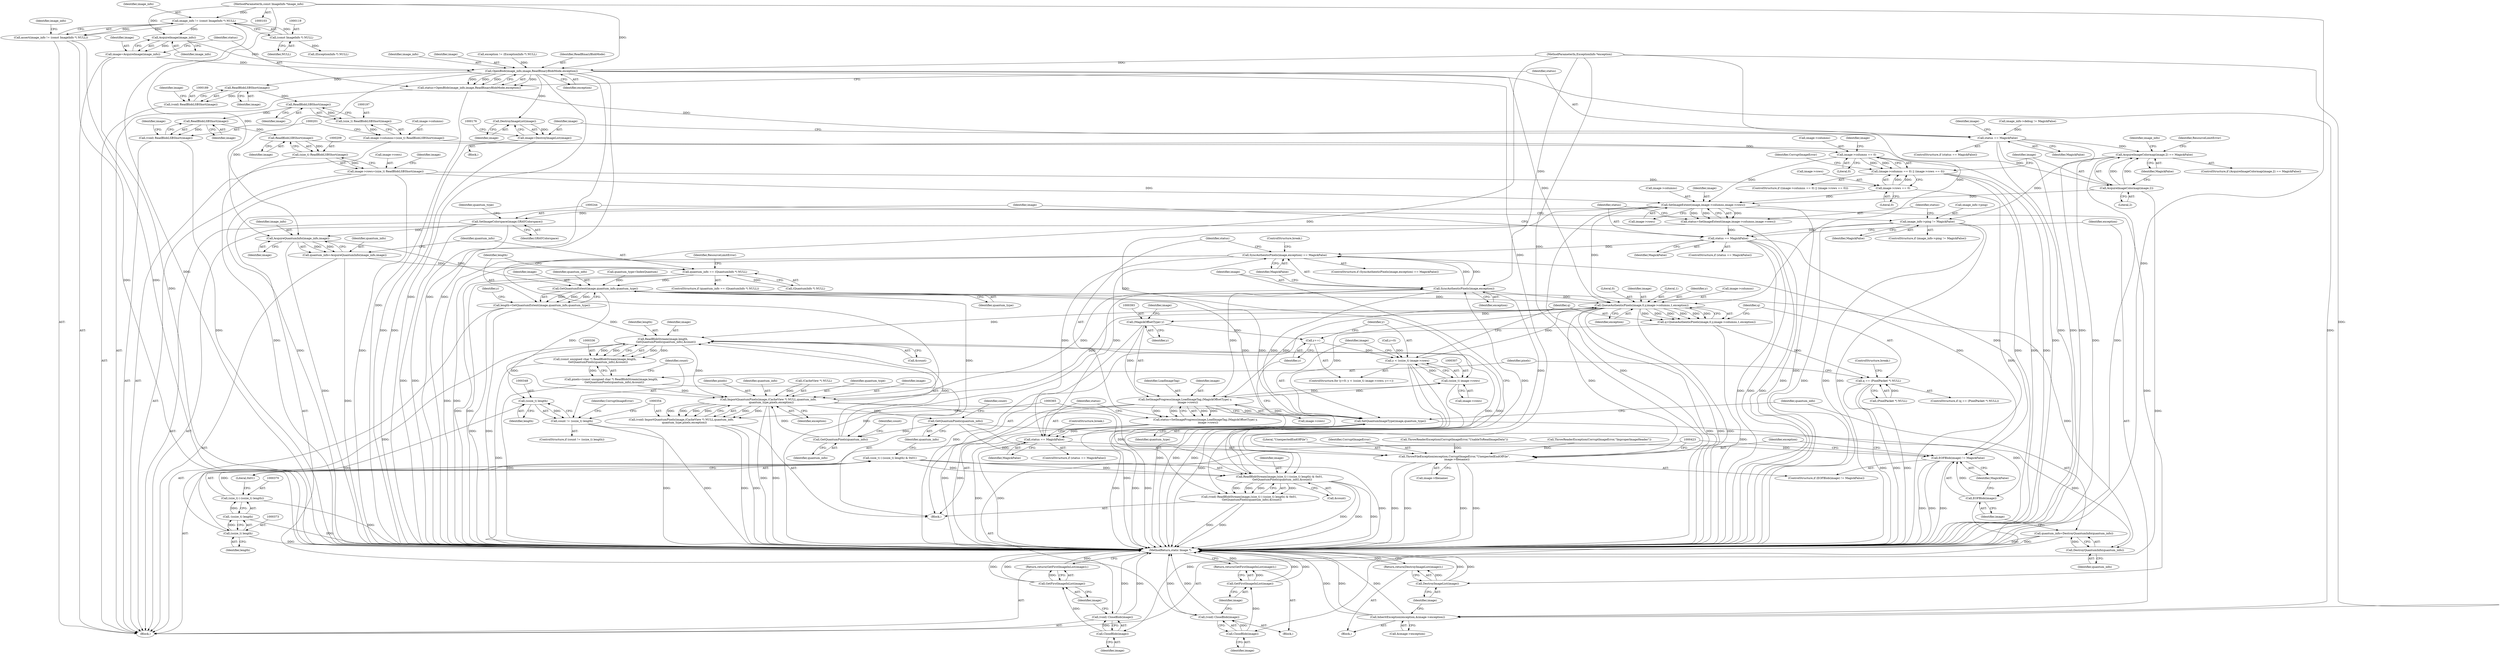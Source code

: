 digraph "0_ImageMagick_7b8c1df65b25d6671f113e2306982eded44ce3b4@pointer" {
"1000116" [label="(Call,image_info != (const ImageInfo *) NULL)"];
"1000104" [label="(MethodParameterIn,const ImageInfo *image_info)"];
"1000118" [label="(Call,(const ImageInfo *) NULL)"];
"1000115" [label="(Call,assert(image_info != (const ImageInfo *) NULL))"];
"1000156" [label="(Call,AcquireImage(image_info))"];
"1000154" [label="(Call,image=AcquireImage(image_info))"];
"1000160" [label="(Call,OpenBlob(image_info,image,ReadBinaryBlobMode,exception))"];
"1000158" [label="(Call,status=OpenBlob(image_info,image,ReadBinaryBlobMode,exception))"];
"1000166" [label="(Call,status == MagickFalse)"];
"1000228" [label="(Call,AcquireImageColormap(image,2) == MagickFalse)"];
"1000237" [label="(Call,image_info->ping != MagickFalse)"];
"1000261" [label="(Call,status == MagickFalse)"];
"1000381" [label="(Call,SyncAuthenticPixels(image,exception) == MagickFalse)"];
"1000399" [label="(Call,status == MagickFalse)"];
"1000411" [label="(Call,EOFBlob(image) != MagickFalse)"];
"1000172" [label="(Call,DestroyImageList(image))"];
"1000170" [label="(Call,image=DestroyImageList(image))"];
"1000190" [label="(Call,ReadBlobLSBShort(image))"];
"1000188" [label="(Call,(void) ReadBlobLSBShort(image))"];
"1000198" [label="(Call,ReadBlobLSBShort(image))"];
"1000196" [label="(Call,(size_t) ReadBlobLSBShort(image))"];
"1000192" [label="(Call,image->columns=(size_t) ReadBlobLSBShort(image))"];
"1000214" [label="(Call,image->columns == 0)"];
"1000213" [label="(Call,(image->columns == 0) || (image->rows == 0))"];
"1000252" [label="(Call,SetImageExtent(image,image->columns,image->rows))"];
"1000250" [label="(Call,status=SetImageExtent(image,image->columns,image->rows))"];
"1000272" [label="(Call,DestroyImageList(image))"];
"1000271" [label="(Return,return(DestroyImageList(image));)"];
"1000274" [label="(Call,SetImageColorspace(image,GRAYColorspace))"];
"1000282" [label="(Call,AcquireQuantumInfo(image_info,image))"];
"1000280" [label="(Call,quantum_info=AcquireQuantumInfo(image_info,image))"];
"1000286" [label="(Call,quantum_info == (QuantumInfo *) NULL)"];
"1000296" [label="(Call,GetQuantumExtent(image,quantum_info,quantum_type))"];
"1000294" [label="(Call,length=GetQuantumExtent(image,quantum_info,quantum_type))"];
"1000337" [label="(Call,ReadBlobStream(image,length,\n       GetQuantumPixels(quantum_info),&count))"];
"1000335" [label="(Call,(const unsigned char *) ReadBlobStream(image,length,\n       GetQuantumPixels(quantum_info),&count))"];
"1000333" [label="(Call,pixels=(const unsigned char *) ReadBlobStream(image,length,\n       GetQuantumPixels(quantum_info),&count))"];
"1000355" [label="(Call,ImportQuantumPixels(image,(CacheView *) NULL,quantum_info,\n       quantum_type,pixels,exception))"];
"1000353" [label="(Call,(void) ImportQuantumPixels(image,(CacheView *) NULL,quantum_info,\n       quantum_type,pixels,exception))"];
"1000366" [label="(Call,ReadBlobStream(image,(size_t) (-(ssize_t) length) & 0x01,\n      GetQuantumPixels(quantum_info),&count))"];
"1000364" [label="(Call,(void) ReadBlobStream(image,(size_t) (-(ssize_t) length) & 0x01,\n      GetQuantumPixels(quantum_info),&count))"];
"1000382" [label="(Call,SyncAuthenticPixels(image,exception))"];
"1000317" [label="(Call,QueueAuthenticPixels(image,0,y,image->columns,1,exception))"];
"1000315" [label="(Call,q=QueueAuthenticPixels(image,0,y,image->columns,1,exception))"];
"1000327" [label="(Call,q == (PixelPacket *) NULL)"];
"1000392" [label="(Call,(MagickOffsetType) y)"];
"1000311" [label="(Call,y++)"];
"1000304" [label="(Call,y < (ssize_t) image->rows)"];
"1000389" [label="(Call,SetImageProgress(image,LoadImageTag,(MagickOffsetType) y,\n      image->rows))"];
"1000306" [label="(Call,(ssize_t) image->rows)"];
"1000387" [label="(Call,status=SetImageProgress(image,LoadImageTag,(MagickOffsetType) y,\n      image->rows))"];
"1000403" [label="(Call,SetQuantumImageType(image,quantum_type))"];
"1000412" [label="(Call,EOFBlob(image))"];
"1000424" [label="(Call,CloseBlob(image))"];
"1000422" [label="(Call,(void) CloseBlob(image))"];
"1000427" [label="(Call,GetFirstImageInList(image))"];
"1000426" [label="(Return,return(GetFirstImageInList(image));)"];
"1000415" [label="(Call,ThrowFileException(exception,CorruptImageError,\"UnexpectedEndOfFile\",\n      image->filename))"];
"1000376" [label="(Call,GetQuantumPixels(quantum_info))"];
"1000340" [label="(Call,GetQuantumPixels(quantum_info))"];
"1000408" [label="(Call,DestroyQuantumInfo(quantum_info))"];
"1000406" [label="(Call,quantum_info=DestroyQuantumInfo(quantum_info))"];
"1000347" [label="(Call,(ssize_t) length)"];
"1000345" [label="(Call,count != (ssize_t) length)"];
"1000372" [label="(Call,(ssize_t) length)"];
"1000371" [label="(Call,-(ssize_t) length)"];
"1000369" [label="(Call,(size_t) (-(ssize_t) length))"];
"1000368" [label="(Call,(size_t) (-(ssize_t) length) & 0x01)"];
"1000202" [label="(Call,ReadBlobLSBShort(image))"];
"1000200" [label="(Call,(void) ReadBlobLSBShort(image))"];
"1000210" [label="(Call,ReadBlobLSBShort(image))"];
"1000208" [label="(Call,(size_t) ReadBlobLSBShort(image))"];
"1000204" [label="(Call,image->rows=(size_t) ReadBlobLSBShort(image))"];
"1000219" [label="(Call,image->rows == 0)"];
"1000229" [label="(Call,AcquireImageColormap(image,2))"];
"1000245" [label="(Call,CloseBlob(image))"];
"1000243" [label="(Call,(void) CloseBlob(image))"];
"1000248" [label="(Call,GetFirstImageInList(image))"];
"1000247" [label="(Return,return(GetFirstImageInList(image));)"];
"1000265" [label="(Call,InheritException(exception,&image->exception))"];
"1000241" [label="(Identifier,MagickFalse)"];
"1000243" [label="(Call,(void) CloseBlob(image))"];
"1000254" [label="(Call,image->columns)"];
"1000231" [label="(Literal,2)"];
"1000229" [label="(Call,AcquireImageColormap(image,2))"];
"1000355" [label="(Call,ImportQuantumPixels(image,(CacheView *) NULL,quantum_info,\n       quantum_type,pixels,exception))"];
"1000383" [label="(Identifier,image)"];
"1000321" [label="(Call,image->columns)"];
"1000170" [label="(Call,image=DestroyImageList(image))"];
"1000200" [label="(Call,(void) ReadBlobLSBShort(image))"];
"1000332" [label="(ControlStructure,break;)"];
"1000284" [label="(Identifier,image)"];
"1000347" [label="(Call,(ssize_t) length)"];
"1000118" [label="(Call,(const ImageInfo *) NULL)"];
"1000266" [label="(Identifier,exception)"];
"1000249" [label="(Identifier,image)"];
"1000262" [label="(Identifier,status)"];
"1000225" [label="(Identifier,CorruptImageError)"];
"1000404" [label="(Identifier,image)"];
"1000344" [label="(ControlStructure,if (count != (ssize_t) length))"];
"1000283" [label="(Identifier,image_info)"];
"1000210" [label="(Call,ReadBlobLSBShort(image))"];
"1000171" [label="(Identifier,image)"];
"1000278" [label="(Identifier,quantum_type)"];
"1000413" [label="(Identifier,image)"];
"1000199" [label="(Identifier,image)"];
"1000246" [label="(Identifier,image)"];
"1000212" [label="(ControlStructure,if ((image->columns == 0) || (image->rows == 0)))"];
"1000188" [label="(Call,(void) ReadBlobLSBShort(image))"];
"1000410" [label="(ControlStructure,if (EOFBlob(image) != MagickFalse))"];
"1000305" [label="(Identifier,y)"];
"1000157" [label="(Identifier,image_info)"];
"1000161" [label="(Identifier,image_info)"];
"1000228" [label="(Call,AcquireImageColormap(image,2) == MagickFalse)"];
"1000337" [label="(Call,ReadBlobStream(image,length,\n       GetQuantumPixels(quantum_info),&count))"];
"1000234" [label="(Identifier,ResourceLimitError)"];
"1000422" [label="(Call,(void) CloseBlob(image))"];
"1000317" [label="(Call,QueueAuthenticPixels(image,0,y,image->columns,1,exception))"];
"1000356" [label="(Identifier,image)"];
"1000333" [label="(Call,pixels=(const unsigned char *) ReadBlobStream(image,length,\n       GetQuantumPixels(quantum_info),&count))"];
"1000120" [label="(Identifier,NULL)"];
"1000124" [label="(Identifier,image_info)"];
"1000319" [label="(Literal,0)"];
"1000257" [label="(Call,image->rows)"];
"1000424" [label="(Call,CloseBlob(image))"];
"1000371" [label="(Call,-(ssize_t) length)"];
"1000271" [label="(Return,return(DestroyImageList(image));)"];
"1000316" [label="(Identifier,q)"];
"1000311" [label="(Call,y++)"];
"1000381" [label="(Call,SyncAuthenticPixels(image,exception) == MagickFalse)"];
"1000343" [label="(Identifier,count)"];
"1000292" [label="(Identifier,ResourceLimitError)"];
"1000219" [label="(Call,image->rows == 0)"];
"1000275" [label="(Identifier,image)"];
"1000328" [label="(Identifier,q)"];
"1000394" [label="(Identifier,y)"];
"1000377" [label="(Identifier,quantum_info)"];
"1000242" [label="(Block,)"];
"1000230" [label="(Identifier,image)"];
"1000280" [label="(Call,quantum_info=AcquireQuantumInfo(image_info,image))"];
"1000116" [label="(Call,image_info != (const ImageInfo *) NULL)"];
"1000403" [label="(Call,SetQuantumImageType(image,quantum_type))"];
"1000245" [label="(Call,CloseBlob(image))"];
"1000227" [label="(ControlStructure,if (AcquireImageColormap(image,2) == MagickFalse))"];
"1000329" [label="(Call,(PixelPacket *) NULL)"];
"1000180" [label="(Identifier,image)"];
"1000173" [label="(Identifier,image)"];
"1000325" [label="(Identifier,exception)"];
"1000128" [label="(Call,image_info->debug != MagickFalse)"];
"1000398" [label="(ControlStructure,if (status == MagickFalse))"];
"1000205" [label="(Call,image->rows)"];
"1000407" [label="(Identifier,quantum_info)"];
"1000419" [label="(Call,image->filename)"];
"1000313" [label="(Block,)"];
"1000203" [label="(Identifier,image)"];
"1000335" [label="(Call,(const unsigned char *) ReadBlobStream(image,length,\n       GetQuantumPixels(quantum_info),&count))"];
"1000287" [label="(Identifier,quantum_info)"];
"1000429" [label="(MethodReturn,static Image *)"];
"1000264" [label="(Block,)"];
"1000190" [label="(Call,ReadBlobLSBShort(image))"];
"1000334" [label="(Identifier,pixels)"];
"1000261" [label="(Call,status == MagickFalse)"];
"1000406" [label="(Call,quantum_info=DestroyQuantumInfo(quantum_info))"];
"1000162" [label="(Identifier,image)"];
"1000202" [label="(Call,ReadBlobLSBShort(image))"];
"1000304" [label="(Call,y < (ssize_t) image->rows)"];
"1000143" [label="(Call,exception != (ExceptionInfo *) NULL)"];
"1000302" [label="(Identifier,y)"];
"1000308" [label="(Call,image->rows)"];
"1000216" [label="(Identifier,image)"];
"1000285" [label="(ControlStructure,if (quantum_info == (QuantumInfo *) NULL))"];
"1000247" [label="(Return,return(GetFirstImageInList(image));)"];
"1000238" [label="(Call,image_info->ping)"];
"1000367" [label="(Identifier,image)"];
"1000277" [label="(Call,quantum_type=IndexQuantum)"];
"1000117" [label="(Identifier,image_info)"];
"1000250" [label="(Call,status=SetImageExtent(image,image->columns,image->rows))"];
"1000376" [label="(Call,GetQuantumPixels(quantum_info))"];
"1000172" [label="(Call,DestroyImageList(image))"];
"1000191" [label="(Identifier,image)"];
"1000106" [label="(Block,)"];
"1000389" [label="(Call,SetImageProgress(image,LoadImageTag,(MagickOffsetType) y,\n      image->rows))"];
"1000392" [label="(Call,(MagickOffsetType) y)"];
"1000260" [label="(ControlStructure,if (status == MagickFalse))"];
"1000273" [label="(Identifier,image)"];
"1000301" [label="(Call,y=0)"];
"1000345" [label="(Call,count != (ssize_t) length)"];
"1000288" [label="(Call,(QuantumInfo *) NULL)"];
"1000232" [label="(Identifier,MagickFalse)"];
"1000380" [label="(ControlStructure,if (SyncAuthenticPixels(image,exception) == MagickFalse))"];
"1000395" [label="(Call,image->rows)"];
"1000251" [label="(Identifier,status)"];
"1000414" [label="(Identifier,MagickFalse)"];
"1000318" [label="(Identifier,image)"];
"1000324" [label="(Literal,1)"];
"1000375" [label="(Literal,0x01)"];
"1000192" [label="(Call,image->columns=(size_t) ReadBlobLSBShort(image))"];
"1000363" [label="(Identifier,exception)"];
"1000385" [label="(Identifier,MagickFalse)"];
"1000213" [label="(Call,(image->columns == 0) || (image->rows == 0))"];
"1000158" [label="(Call,status=OpenBlob(image_info,image,ReadBinaryBlobMode,exception))"];
"1000198" [label="(Call,ReadBlobLSBShort(image))"];
"1000426" [label="(Return,return(GetFirstImageInList(image));)"];
"1000364" [label="(Call,(void) ReadBlobStream(image,(size_t) (-(ssize_t) length) & 0x01,\n      GetQuantumPixels(quantum_info),&count))"];
"1000154" [label="(Call,image=AcquireImage(image_info))"];
"1000418" [label="(Literal,\"UnexpectedEndOfFile\")"];
"1000208" [label="(Call,(size_t) ReadBlobLSBShort(image))"];
"1000315" [label="(Call,q=QueueAuthenticPixels(image,0,y,image->columns,1,exception))"];
"1000193" [label="(Call,image->columns)"];
"1000400" [label="(Identifier,status)"];
"1000306" [label="(Call,(ssize_t) image->rows)"];
"1000362" [label="(Identifier,pixels)"];
"1000366" [label="(Call,ReadBlobStream(image,(size_t) (-(ssize_t) length) & 0x01,\n      GetQuantumPixels(quantum_info),&count))"];
"1000379" [label="(Identifier,count)"];
"1000215" [label="(Call,image->columns)"];
"1000411" [label="(Call,EOFBlob(image) != MagickFalse)"];
"1000326" [label="(ControlStructure,if (q == (PixelPacket *) NULL))"];
"1000267" [label="(Call,&image->exception)"];
"1000339" [label="(Identifier,length)"];
"1000368" [label="(Call,(size_t) (-(ssize_t) length) & 0x01)"];
"1000391" [label="(Identifier,LoadImageTag)"];
"1000167" [label="(Identifier,status)"];
"1000295" [label="(Identifier,length)"];
"1000351" [label="(Identifier,CorruptImageError)"];
"1000412" [label="(Call,EOFBlob(image))"];
"1000265" [label="(Call,InheritException(exception,&image->exception))"];
"1000360" [label="(Identifier,quantum_info)"];
"1000155" [label="(Identifier,image)"];
"1000417" [label="(Identifier,CorruptImageError)"];
"1000341" [label="(Identifier,quantum_info)"];
"1000204" [label="(Call,image->rows=(size_t) ReadBlobLSBShort(image))"];
"1000384" [label="(Identifier,exception)"];
"1000350" [label="(Call,ThrowReaderException(CorruptImageError,\"UnableToReadImageData\"))"];
"1000220" [label="(Call,image->rows)"];
"1000239" [label="(Identifier,image_info)"];
"1000382" [label="(Call,SyncAuthenticPixels(image,exception))"];
"1000399" [label="(Call,status == MagickFalse)"];
"1000168" [label="(Identifier,MagickFalse)"];
"1000297" [label="(Identifier,image)"];
"1000390" [label="(Identifier,image)"];
"1000272" [label="(Call,DestroyImageList(image))"];
"1000298" [label="(Identifier,quantum_info)"];
"1000349" [label="(Identifier,length)"];
"1000165" [label="(ControlStructure,if (status == MagickFalse))"];
"1000346" [label="(Identifier,count)"];
"1000281" [label="(Identifier,quantum_info)"];
"1000300" [label="(ControlStructure,for (y=0; y < (ssize_t) image->rows; y++))"];
"1000428" [label="(Identifier,image)"];
"1000164" [label="(Identifier,exception)"];
"1000401" [label="(Identifier,MagickFalse)"];
"1000276" [label="(Identifier,GRAYColorspace)"];
"1000357" [label="(Call,(CacheView *) NULL)"];
"1000299" [label="(Identifier,quantum_type)"];
"1000223" [label="(Literal,0)"];
"1000237" [label="(Call,image_info->ping != MagickFalse)"];
"1000169" [label="(Block,)"];
"1000296" [label="(Call,GetQuantumExtent(image,quantum_info,quantum_type))"];
"1000145" [label="(Call,(ExceptionInfo *) NULL)"];
"1000415" [label="(Call,ThrowFileException(exception,CorruptImageError,\"UnexpectedEndOfFile\",\n      image->filename))"];
"1000263" [label="(Identifier,MagickFalse)"];
"1000388" [label="(Identifier,status)"];
"1000194" [label="(Identifier,image)"];
"1000166" [label="(Call,status == MagickFalse)"];
"1000214" [label="(Call,image->columns == 0)"];
"1000218" [label="(Literal,0)"];
"1000274" [label="(Call,SetImageColorspace(image,GRAYColorspace))"];
"1000327" [label="(Call,q == (PixelPacket *) NULL)"];
"1000206" [label="(Identifier,image)"];
"1000160" [label="(Call,OpenBlob(image_info,image,ReadBinaryBlobMode,exception))"];
"1000387" [label="(Call,status=SetImageProgress(image,LoadImageTag,(MagickOffsetType) y,\n      image->rows))"];
"1000248" [label="(Call,GetFirstImageInList(image))"];
"1000286" [label="(Call,quantum_info == (QuantumInfo *) NULL)"];
"1000386" [label="(ControlStructure,break;)"];
"1000252" [label="(Call,SetImageExtent(image,image->columns,image->rows))"];
"1000361" [label="(Identifier,quantum_type)"];
"1000408" [label="(Call,DestroyQuantumInfo(quantum_info))"];
"1000224" [label="(Call,ThrowReaderException(CorruptImageError,\"ImproperImageHeader\"))"];
"1000221" [label="(Identifier,image)"];
"1000294" [label="(Call,length=GetQuantumExtent(image,quantum_info,quantum_type))"];
"1000338" [label="(Identifier,image)"];
"1000425" [label="(Identifier,image)"];
"1000342" [label="(Call,&count)"];
"1000427" [label="(Call,GetFirstImageInList(image))"];
"1000369" [label="(Call,(size_t) (-(ssize_t) length))"];
"1000253" [label="(Identifier,image)"];
"1000372" [label="(Call,(ssize_t) length)"];
"1000374" [label="(Identifier,length)"];
"1000236" [label="(ControlStructure,if (image_info->ping != MagickFalse))"];
"1000115" [label="(Call,assert(image_info != (const ImageInfo *) NULL))"];
"1000396" [label="(Identifier,image)"];
"1000312" [label="(Identifier,y)"];
"1000340" [label="(Call,GetQuantumPixels(quantum_info))"];
"1000402" [label="(ControlStructure,break;)"];
"1000416" [label="(Identifier,exception)"];
"1000282" [label="(Call,AcquireQuantumInfo(image_info,image))"];
"1000105" [label="(MethodParameterIn,ExceptionInfo *exception)"];
"1000104" [label="(MethodParameterIn,const ImageInfo *image_info)"];
"1000156" [label="(Call,AcquireImage(image_info))"];
"1000353" [label="(Call,(void) ImportQuantumPixels(image,(CacheView *) NULL,quantum_info,\n       quantum_type,pixels,exception))"];
"1000196" [label="(Call,(size_t) ReadBlobLSBShort(image))"];
"1000378" [label="(Call,&count)"];
"1000409" [label="(Identifier,quantum_info)"];
"1000405" [label="(Identifier,quantum_type)"];
"1000320" [label="(Identifier,y)"];
"1000159" [label="(Identifier,status)"];
"1000211" [label="(Identifier,image)"];
"1000163" [label="(Identifier,ReadBinaryBlobMode)"];
"1000116" -> "1000115"  [label="AST: "];
"1000116" -> "1000118"  [label="CFG: "];
"1000117" -> "1000116"  [label="AST: "];
"1000118" -> "1000116"  [label="AST: "];
"1000115" -> "1000116"  [label="CFG: "];
"1000116" -> "1000429"  [label="DDG: "];
"1000116" -> "1000115"  [label="DDG: "];
"1000116" -> "1000115"  [label="DDG: "];
"1000104" -> "1000116"  [label="DDG: "];
"1000118" -> "1000116"  [label="DDG: "];
"1000116" -> "1000156"  [label="DDG: "];
"1000104" -> "1000103"  [label="AST: "];
"1000104" -> "1000429"  [label="DDG: "];
"1000104" -> "1000156"  [label="DDG: "];
"1000104" -> "1000160"  [label="DDG: "];
"1000104" -> "1000282"  [label="DDG: "];
"1000118" -> "1000120"  [label="CFG: "];
"1000119" -> "1000118"  [label="AST: "];
"1000120" -> "1000118"  [label="AST: "];
"1000118" -> "1000145"  [label="DDG: "];
"1000115" -> "1000106"  [label="AST: "];
"1000124" -> "1000115"  [label="CFG: "];
"1000115" -> "1000429"  [label="DDG: "];
"1000115" -> "1000429"  [label="DDG: "];
"1000156" -> "1000154"  [label="AST: "];
"1000156" -> "1000157"  [label="CFG: "];
"1000157" -> "1000156"  [label="AST: "];
"1000154" -> "1000156"  [label="CFG: "];
"1000156" -> "1000154"  [label="DDG: "];
"1000156" -> "1000160"  [label="DDG: "];
"1000154" -> "1000106"  [label="AST: "];
"1000155" -> "1000154"  [label="AST: "];
"1000159" -> "1000154"  [label="CFG: "];
"1000154" -> "1000429"  [label="DDG: "];
"1000154" -> "1000160"  [label="DDG: "];
"1000160" -> "1000158"  [label="AST: "];
"1000160" -> "1000164"  [label="CFG: "];
"1000161" -> "1000160"  [label="AST: "];
"1000162" -> "1000160"  [label="AST: "];
"1000163" -> "1000160"  [label="AST: "];
"1000164" -> "1000160"  [label="AST: "];
"1000158" -> "1000160"  [label="CFG: "];
"1000160" -> "1000429"  [label="DDG: "];
"1000160" -> "1000429"  [label="DDG: "];
"1000160" -> "1000429"  [label="DDG: "];
"1000160" -> "1000158"  [label="DDG: "];
"1000160" -> "1000158"  [label="DDG: "];
"1000160" -> "1000158"  [label="DDG: "];
"1000160" -> "1000158"  [label="DDG: "];
"1000143" -> "1000160"  [label="DDG: "];
"1000105" -> "1000160"  [label="DDG: "];
"1000160" -> "1000172"  [label="DDG: "];
"1000160" -> "1000190"  [label="DDG: "];
"1000160" -> "1000265"  [label="DDG: "];
"1000160" -> "1000282"  [label="DDG: "];
"1000160" -> "1000317"  [label="DDG: "];
"1000160" -> "1000415"  [label="DDG: "];
"1000158" -> "1000106"  [label="AST: "];
"1000159" -> "1000158"  [label="AST: "];
"1000167" -> "1000158"  [label="CFG: "];
"1000158" -> "1000429"  [label="DDG: "];
"1000158" -> "1000166"  [label="DDG: "];
"1000166" -> "1000165"  [label="AST: "];
"1000166" -> "1000168"  [label="CFG: "];
"1000167" -> "1000166"  [label="AST: "];
"1000168" -> "1000166"  [label="AST: "];
"1000171" -> "1000166"  [label="CFG: "];
"1000180" -> "1000166"  [label="CFG: "];
"1000166" -> "1000429"  [label="DDG: "];
"1000166" -> "1000429"  [label="DDG: "];
"1000166" -> "1000429"  [label="DDG: "];
"1000128" -> "1000166"  [label="DDG: "];
"1000166" -> "1000228"  [label="DDG: "];
"1000228" -> "1000227"  [label="AST: "];
"1000228" -> "1000232"  [label="CFG: "];
"1000229" -> "1000228"  [label="AST: "];
"1000232" -> "1000228"  [label="AST: "];
"1000234" -> "1000228"  [label="CFG: "];
"1000239" -> "1000228"  [label="CFG: "];
"1000228" -> "1000429"  [label="DDG: "];
"1000228" -> "1000429"  [label="DDG: "];
"1000229" -> "1000228"  [label="DDG: "];
"1000229" -> "1000228"  [label="DDG: "];
"1000228" -> "1000237"  [label="DDG: "];
"1000237" -> "1000236"  [label="AST: "];
"1000237" -> "1000241"  [label="CFG: "];
"1000238" -> "1000237"  [label="AST: "];
"1000241" -> "1000237"  [label="AST: "];
"1000244" -> "1000237"  [label="CFG: "];
"1000251" -> "1000237"  [label="CFG: "];
"1000237" -> "1000429"  [label="DDG: "];
"1000237" -> "1000429"  [label="DDG: "];
"1000237" -> "1000429"  [label="DDG: "];
"1000237" -> "1000261"  [label="DDG: "];
"1000261" -> "1000260"  [label="AST: "];
"1000261" -> "1000263"  [label="CFG: "];
"1000262" -> "1000261"  [label="AST: "];
"1000263" -> "1000261"  [label="AST: "];
"1000266" -> "1000261"  [label="CFG: "];
"1000275" -> "1000261"  [label="CFG: "];
"1000261" -> "1000429"  [label="DDG: "];
"1000261" -> "1000429"  [label="DDG: "];
"1000261" -> "1000429"  [label="DDG: "];
"1000250" -> "1000261"  [label="DDG: "];
"1000261" -> "1000381"  [label="DDG: "];
"1000261" -> "1000411"  [label="DDG: "];
"1000381" -> "1000380"  [label="AST: "];
"1000381" -> "1000385"  [label="CFG: "];
"1000382" -> "1000381"  [label="AST: "];
"1000385" -> "1000381"  [label="AST: "];
"1000386" -> "1000381"  [label="CFG: "];
"1000388" -> "1000381"  [label="CFG: "];
"1000381" -> "1000429"  [label="DDG: "];
"1000381" -> "1000429"  [label="DDG: "];
"1000382" -> "1000381"  [label="DDG: "];
"1000382" -> "1000381"  [label="DDG: "];
"1000399" -> "1000381"  [label="DDG: "];
"1000381" -> "1000399"  [label="DDG: "];
"1000381" -> "1000411"  [label="DDG: "];
"1000399" -> "1000398"  [label="AST: "];
"1000399" -> "1000401"  [label="CFG: "];
"1000400" -> "1000399"  [label="AST: "];
"1000401" -> "1000399"  [label="AST: "];
"1000402" -> "1000399"  [label="CFG: "];
"1000312" -> "1000399"  [label="CFG: "];
"1000399" -> "1000429"  [label="DDG: "];
"1000399" -> "1000429"  [label="DDG: "];
"1000387" -> "1000399"  [label="DDG: "];
"1000399" -> "1000411"  [label="DDG: "];
"1000411" -> "1000410"  [label="AST: "];
"1000411" -> "1000414"  [label="CFG: "];
"1000412" -> "1000411"  [label="AST: "];
"1000414" -> "1000411"  [label="AST: "];
"1000416" -> "1000411"  [label="CFG: "];
"1000423" -> "1000411"  [label="CFG: "];
"1000411" -> "1000429"  [label="DDG: "];
"1000411" -> "1000429"  [label="DDG: "];
"1000411" -> "1000429"  [label="DDG: "];
"1000412" -> "1000411"  [label="DDG: "];
"1000172" -> "1000170"  [label="AST: "];
"1000172" -> "1000173"  [label="CFG: "];
"1000173" -> "1000172"  [label="AST: "];
"1000170" -> "1000172"  [label="CFG: "];
"1000172" -> "1000170"  [label="DDG: "];
"1000170" -> "1000169"  [label="AST: "];
"1000171" -> "1000170"  [label="AST: "];
"1000176" -> "1000170"  [label="CFG: "];
"1000170" -> "1000429"  [label="DDG: "];
"1000170" -> "1000429"  [label="DDG: "];
"1000190" -> "1000188"  [label="AST: "];
"1000190" -> "1000191"  [label="CFG: "];
"1000191" -> "1000190"  [label="AST: "];
"1000188" -> "1000190"  [label="CFG: "];
"1000190" -> "1000188"  [label="DDG: "];
"1000190" -> "1000198"  [label="DDG: "];
"1000188" -> "1000106"  [label="AST: "];
"1000189" -> "1000188"  [label="AST: "];
"1000194" -> "1000188"  [label="CFG: "];
"1000198" -> "1000196"  [label="AST: "];
"1000198" -> "1000199"  [label="CFG: "];
"1000199" -> "1000198"  [label="AST: "];
"1000196" -> "1000198"  [label="CFG: "];
"1000198" -> "1000196"  [label="DDG: "];
"1000198" -> "1000202"  [label="DDG: "];
"1000196" -> "1000192"  [label="AST: "];
"1000197" -> "1000196"  [label="AST: "];
"1000192" -> "1000196"  [label="CFG: "];
"1000196" -> "1000192"  [label="DDG: "];
"1000192" -> "1000106"  [label="AST: "];
"1000193" -> "1000192"  [label="AST: "];
"1000201" -> "1000192"  [label="CFG: "];
"1000192" -> "1000214"  [label="DDG: "];
"1000214" -> "1000213"  [label="AST: "];
"1000214" -> "1000218"  [label="CFG: "];
"1000215" -> "1000214"  [label="AST: "];
"1000218" -> "1000214"  [label="AST: "];
"1000221" -> "1000214"  [label="CFG: "];
"1000213" -> "1000214"  [label="CFG: "];
"1000214" -> "1000429"  [label="DDG: "];
"1000214" -> "1000213"  [label="DDG: "];
"1000214" -> "1000213"  [label="DDG: "];
"1000214" -> "1000252"  [label="DDG: "];
"1000213" -> "1000212"  [label="AST: "];
"1000213" -> "1000219"  [label="CFG: "];
"1000219" -> "1000213"  [label="AST: "];
"1000225" -> "1000213"  [label="CFG: "];
"1000230" -> "1000213"  [label="CFG: "];
"1000213" -> "1000429"  [label="DDG: "];
"1000213" -> "1000429"  [label="DDG: "];
"1000213" -> "1000429"  [label="DDG: "];
"1000219" -> "1000213"  [label="DDG: "];
"1000219" -> "1000213"  [label="DDG: "];
"1000252" -> "1000250"  [label="AST: "];
"1000252" -> "1000257"  [label="CFG: "];
"1000253" -> "1000252"  [label="AST: "];
"1000254" -> "1000252"  [label="AST: "];
"1000257" -> "1000252"  [label="AST: "];
"1000250" -> "1000252"  [label="CFG: "];
"1000252" -> "1000429"  [label="DDG: "];
"1000252" -> "1000429"  [label="DDG: "];
"1000252" -> "1000250"  [label="DDG: "];
"1000252" -> "1000250"  [label="DDG: "];
"1000252" -> "1000250"  [label="DDG: "];
"1000229" -> "1000252"  [label="DDG: "];
"1000219" -> "1000252"  [label="DDG: "];
"1000204" -> "1000252"  [label="DDG: "];
"1000252" -> "1000272"  [label="DDG: "];
"1000252" -> "1000274"  [label="DDG: "];
"1000252" -> "1000306"  [label="DDG: "];
"1000252" -> "1000317"  [label="DDG: "];
"1000250" -> "1000106"  [label="AST: "];
"1000251" -> "1000250"  [label="AST: "];
"1000262" -> "1000250"  [label="CFG: "];
"1000250" -> "1000429"  [label="DDG: "];
"1000272" -> "1000271"  [label="AST: "];
"1000272" -> "1000273"  [label="CFG: "];
"1000273" -> "1000272"  [label="AST: "];
"1000271" -> "1000272"  [label="CFG: "];
"1000272" -> "1000429"  [label="DDG: "];
"1000272" -> "1000429"  [label="DDG: "];
"1000272" -> "1000271"  [label="DDG: "];
"1000271" -> "1000264"  [label="AST: "];
"1000429" -> "1000271"  [label="CFG: "];
"1000271" -> "1000429"  [label="DDG: "];
"1000274" -> "1000106"  [label="AST: "];
"1000274" -> "1000276"  [label="CFG: "];
"1000275" -> "1000274"  [label="AST: "];
"1000276" -> "1000274"  [label="AST: "];
"1000278" -> "1000274"  [label="CFG: "];
"1000274" -> "1000429"  [label="DDG: "];
"1000274" -> "1000429"  [label="DDG: "];
"1000274" -> "1000282"  [label="DDG: "];
"1000282" -> "1000280"  [label="AST: "];
"1000282" -> "1000284"  [label="CFG: "];
"1000283" -> "1000282"  [label="AST: "];
"1000284" -> "1000282"  [label="AST: "];
"1000280" -> "1000282"  [label="CFG: "];
"1000282" -> "1000429"  [label="DDG: "];
"1000282" -> "1000280"  [label="DDG: "];
"1000282" -> "1000280"  [label="DDG: "];
"1000282" -> "1000296"  [label="DDG: "];
"1000280" -> "1000106"  [label="AST: "];
"1000281" -> "1000280"  [label="AST: "];
"1000287" -> "1000280"  [label="CFG: "];
"1000280" -> "1000429"  [label="DDG: "];
"1000280" -> "1000286"  [label="DDG: "];
"1000286" -> "1000285"  [label="AST: "];
"1000286" -> "1000288"  [label="CFG: "];
"1000287" -> "1000286"  [label="AST: "];
"1000288" -> "1000286"  [label="AST: "];
"1000292" -> "1000286"  [label="CFG: "];
"1000295" -> "1000286"  [label="CFG: "];
"1000286" -> "1000429"  [label="DDG: "];
"1000286" -> "1000429"  [label="DDG: "];
"1000288" -> "1000286"  [label="DDG: "];
"1000286" -> "1000296"  [label="DDG: "];
"1000296" -> "1000294"  [label="AST: "];
"1000296" -> "1000299"  [label="CFG: "];
"1000297" -> "1000296"  [label="AST: "];
"1000298" -> "1000296"  [label="AST: "];
"1000299" -> "1000296"  [label="AST: "];
"1000294" -> "1000296"  [label="CFG: "];
"1000296" -> "1000294"  [label="DDG: "];
"1000296" -> "1000294"  [label="DDG: "];
"1000296" -> "1000294"  [label="DDG: "];
"1000277" -> "1000296"  [label="DDG: "];
"1000296" -> "1000317"  [label="DDG: "];
"1000296" -> "1000340"  [label="DDG: "];
"1000296" -> "1000355"  [label="DDG: "];
"1000296" -> "1000403"  [label="DDG: "];
"1000296" -> "1000403"  [label="DDG: "];
"1000296" -> "1000408"  [label="DDG: "];
"1000294" -> "1000106"  [label="AST: "];
"1000295" -> "1000294"  [label="AST: "];
"1000302" -> "1000294"  [label="CFG: "];
"1000294" -> "1000429"  [label="DDG: "];
"1000294" -> "1000429"  [label="DDG: "];
"1000294" -> "1000337"  [label="DDG: "];
"1000337" -> "1000335"  [label="AST: "];
"1000337" -> "1000342"  [label="CFG: "];
"1000338" -> "1000337"  [label="AST: "];
"1000339" -> "1000337"  [label="AST: "];
"1000340" -> "1000337"  [label="AST: "];
"1000342" -> "1000337"  [label="AST: "];
"1000335" -> "1000337"  [label="CFG: "];
"1000337" -> "1000335"  [label="DDG: "];
"1000337" -> "1000335"  [label="DDG: "];
"1000337" -> "1000335"  [label="DDG: "];
"1000337" -> "1000335"  [label="DDG: "];
"1000317" -> "1000337"  [label="DDG: "];
"1000372" -> "1000337"  [label="DDG: "];
"1000340" -> "1000337"  [label="DDG: "];
"1000366" -> "1000337"  [label="DDG: "];
"1000337" -> "1000347"  [label="DDG: "];
"1000337" -> "1000355"  [label="DDG: "];
"1000337" -> "1000366"  [label="DDG: "];
"1000335" -> "1000333"  [label="AST: "];
"1000336" -> "1000335"  [label="AST: "];
"1000333" -> "1000335"  [label="CFG: "];
"1000335" -> "1000429"  [label="DDG: "];
"1000335" -> "1000333"  [label="DDG: "];
"1000333" -> "1000313"  [label="AST: "];
"1000334" -> "1000333"  [label="AST: "];
"1000346" -> "1000333"  [label="CFG: "];
"1000333" -> "1000429"  [label="DDG: "];
"1000333" -> "1000355"  [label="DDG: "];
"1000355" -> "1000353"  [label="AST: "];
"1000355" -> "1000363"  [label="CFG: "];
"1000356" -> "1000355"  [label="AST: "];
"1000357" -> "1000355"  [label="AST: "];
"1000360" -> "1000355"  [label="AST: "];
"1000361" -> "1000355"  [label="AST: "];
"1000362" -> "1000355"  [label="AST: "];
"1000363" -> "1000355"  [label="AST: "];
"1000353" -> "1000355"  [label="CFG: "];
"1000355" -> "1000429"  [label="DDG: "];
"1000355" -> "1000429"  [label="DDG: "];
"1000355" -> "1000353"  [label="DDG: "];
"1000355" -> "1000353"  [label="DDG: "];
"1000355" -> "1000353"  [label="DDG: "];
"1000355" -> "1000353"  [label="DDG: "];
"1000355" -> "1000353"  [label="DDG: "];
"1000355" -> "1000353"  [label="DDG: "];
"1000357" -> "1000355"  [label="DDG: "];
"1000340" -> "1000355"  [label="DDG: "];
"1000317" -> "1000355"  [label="DDG: "];
"1000105" -> "1000355"  [label="DDG: "];
"1000355" -> "1000366"  [label="DDG: "];
"1000355" -> "1000376"  [label="DDG: "];
"1000355" -> "1000382"  [label="DDG: "];
"1000355" -> "1000403"  [label="DDG: "];
"1000353" -> "1000313"  [label="AST: "];
"1000354" -> "1000353"  [label="AST: "];
"1000365" -> "1000353"  [label="CFG: "];
"1000353" -> "1000429"  [label="DDG: "];
"1000353" -> "1000429"  [label="DDG: "];
"1000366" -> "1000364"  [label="AST: "];
"1000366" -> "1000378"  [label="CFG: "];
"1000367" -> "1000366"  [label="AST: "];
"1000368" -> "1000366"  [label="AST: "];
"1000376" -> "1000366"  [label="AST: "];
"1000378" -> "1000366"  [label="AST: "];
"1000364" -> "1000366"  [label="CFG: "];
"1000366" -> "1000429"  [label="DDG: "];
"1000366" -> "1000429"  [label="DDG: "];
"1000366" -> "1000429"  [label="DDG: "];
"1000366" -> "1000364"  [label="DDG: "];
"1000366" -> "1000364"  [label="DDG: "];
"1000366" -> "1000364"  [label="DDG: "];
"1000366" -> "1000364"  [label="DDG: "];
"1000368" -> "1000366"  [label="DDG: "];
"1000368" -> "1000366"  [label="DDG: "];
"1000376" -> "1000366"  [label="DDG: "];
"1000366" -> "1000382"  [label="DDG: "];
"1000364" -> "1000313"  [label="AST: "];
"1000365" -> "1000364"  [label="AST: "];
"1000383" -> "1000364"  [label="CFG: "];
"1000364" -> "1000429"  [label="DDG: "];
"1000364" -> "1000429"  [label="DDG: "];
"1000382" -> "1000384"  [label="CFG: "];
"1000383" -> "1000382"  [label="AST: "];
"1000384" -> "1000382"  [label="AST: "];
"1000385" -> "1000382"  [label="CFG: "];
"1000382" -> "1000429"  [label="DDG: "];
"1000382" -> "1000317"  [label="DDG: "];
"1000105" -> "1000382"  [label="DDG: "];
"1000382" -> "1000389"  [label="DDG: "];
"1000382" -> "1000403"  [label="DDG: "];
"1000382" -> "1000415"  [label="DDG: "];
"1000317" -> "1000315"  [label="AST: "];
"1000317" -> "1000325"  [label="CFG: "];
"1000318" -> "1000317"  [label="AST: "];
"1000319" -> "1000317"  [label="AST: "];
"1000320" -> "1000317"  [label="AST: "];
"1000321" -> "1000317"  [label="AST: "];
"1000324" -> "1000317"  [label="AST: "];
"1000325" -> "1000317"  [label="AST: "];
"1000315" -> "1000317"  [label="CFG: "];
"1000317" -> "1000429"  [label="DDG: "];
"1000317" -> "1000429"  [label="DDG: "];
"1000317" -> "1000429"  [label="DDG: "];
"1000317" -> "1000315"  [label="DDG: "];
"1000317" -> "1000315"  [label="DDG: "];
"1000317" -> "1000315"  [label="DDG: "];
"1000317" -> "1000315"  [label="DDG: "];
"1000317" -> "1000315"  [label="DDG: "];
"1000317" -> "1000315"  [label="DDG: "];
"1000389" -> "1000317"  [label="DDG: "];
"1000304" -> "1000317"  [label="DDG: "];
"1000105" -> "1000317"  [label="DDG: "];
"1000317" -> "1000392"  [label="DDG: "];
"1000317" -> "1000403"  [label="DDG: "];
"1000317" -> "1000415"  [label="DDG: "];
"1000315" -> "1000313"  [label="AST: "];
"1000316" -> "1000315"  [label="AST: "];
"1000328" -> "1000315"  [label="CFG: "];
"1000315" -> "1000429"  [label="DDG: "];
"1000315" -> "1000327"  [label="DDG: "];
"1000327" -> "1000326"  [label="AST: "];
"1000327" -> "1000329"  [label="CFG: "];
"1000328" -> "1000327"  [label="AST: "];
"1000329" -> "1000327"  [label="AST: "];
"1000332" -> "1000327"  [label="CFG: "];
"1000334" -> "1000327"  [label="CFG: "];
"1000327" -> "1000429"  [label="DDG: "];
"1000327" -> "1000429"  [label="DDG: "];
"1000327" -> "1000429"  [label="DDG: "];
"1000329" -> "1000327"  [label="DDG: "];
"1000392" -> "1000389"  [label="AST: "];
"1000392" -> "1000394"  [label="CFG: "];
"1000393" -> "1000392"  [label="AST: "];
"1000394" -> "1000392"  [label="AST: "];
"1000396" -> "1000392"  [label="CFG: "];
"1000392" -> "1000429"  [label="DDG: "];
"1000392" -> "1000311"  [label="DDG: "];
"1000392" -> "1000389"  [label="DDG: "];
"1000311" -> "1000300"  [label="AST: "];
"1000311" -> "1000312"  [label="CFG: "];
"1000312" -> "1000311"  [label="AST: "];
"1000305" -> "1000311"  [label="CFG: "];
"1000311" -> "1000304"  [label="DDG: "];
"1000304" -> "1000300"  [label="AST: "];
"1000304" -> "1000306"  [label="CFG: "];
"1000305" -> "1000304"  [label="AST: "];
"1000306" -> "1000304"  [label="AST: "];
"1000316" -> "1000304"  [label="CFG: "];
"1000404" -> "1000304"  [label="CFG: "];
"1000304" -> "1000429"  [label="DDG: "];
"1000304" -> "1000429"  [label="DDG: "];
"1000304" -> "1000429"  [label="DDG: "];
"1000301" -> "1000304"  [label="DDG: "];
"1000306" -> "1000304"  [label="DDG: "];
"1000389" -> "1000387"  [label="AST: "];
"1000389" -> "1000395"  [label="CFG: "];
"1000390" -> "1000389"  [label="AST: "];
"1000391" -> "1000389"  [label="AST: "];
"1000395" -> "1000389"  [label="AST: "];
"1000387" -> "1000389"  [label="CFG: "];
"1000389" -> "1000429"  [label="DDG: "];
"1000389" -> "1000429"  [label="DDG: "];
"1000389" -> "1000429"  [label="DDG: "];
"1000389" -> "1000306"  [label="DDG: "];
"1000389" -> "1000387"  [label="DDG: "];
"1000389" -> "1000387"  [label="DDG: "];
"1000389" -> "1000387"  [label="DDG: "];
"1000389" -> "1000387"  [label="DDG: "];
"1000306" -> "1000389"  [label="DDG: "];
"1000389" -> "1000403"  [label="DDG: "];
"1000306" -> "1000308"  [label="CFG: "];
"1000307" -> "1000306"  [label="AST: "];
"1000308" -> "1000306"  [label="AST: "];
"1000306" -> "1000429"  [label="DDG: "];
"1000387" -> "1000313"  [label="AST: "];
"1000388" -> "1000387"  [label="AST: "];
"1000400" -> "1000387"  [label="CFG: "];
"1000387" -> "1000429"  [label="DDG: "];
"1000403" -> "1000106"  [label="AST: "];
"1000403" -> "1000405"  [label="CFG: "];
"1000404" -> "1000403"  [label="AST: "];
"1000405" -> "1000403"  [label="AST: "];
"1000407" -> "1000403"  [label="CFG: "];
"1000403" -> "1000429"  [label="DDG: "];
"1000403" -> "1000429"  [label="DDG: "];
"1000403" -> "1000412"  [label="DDG: "];
"1000412" -> "1000413"  [label="CFG: "];
"1000413" -> "1000412"  [label="AST: "];
"1000414" -> "1000412"  [label="CFG: "];
"1000412" -> "1000424"  [label="DDG: "];
"1000424" -> "1000422"  [label="AST: "];
"1000424" -> "1000425"  [label="CFG: "];
"1000425" -> "1000424"  [label="AST: "];
"1000422" -> "1000424"  [label="CFG: "];
"1000424" -> "1000422"  [label="DDG: "];
"1000424" -> "1000427"  [label="DDG: "];
"1000422" -> "1000106"  [label="AST: "];
"1000423" -> "1000422"  [label="AST: "];
"1000428" -> "1000422"  [label="CFG: "];
"1000422" -> "1000429"  [label="DDG: "];
"1000422" -> "1000429"  [label="DDG: "];
"1000427" -> "1000426"  [label="AST: "];
"1000427" -> "1000428"  [label="CFG: "];
"1000428" -> "1000427"  [label="AST: "];
"1000426" -> "1000427"  [label="CFG: "];
"1000427" -> "1000429"  [label="DDG: "];
"1000427" -> "1000429"  [label="DDG: "];
"1000427" -> "1000426"  [label="DDG: "];
"1000426" -> "1000106"  [label="AST: "];
"1000429" -> "1000426"  [label="CFG: "];
"1000426" -> "1000429"  [label="DDG: "];
"1000415" -> "1000410"  [label="AST: "];
"1000415" -> "1000419"  [label="CFG: "];
"1000416" -> "1000415"  [label="AST: "];
"1000417" -> "1000415"  [label="AST: "];
"1000418" -> "1000415"  [label="AST: "];
"1000419" -> "1000415"  [label="AST: "];
"1000423" -> "1000415"  [label="CFG: "];
"1000415" -> "1000429"  [label="DDG: "];
"1000415" -> "1000429"  [label="DDG: "];
"1000415" -> "1000429"  [label="DDG: "];
"1000415" -> "1000429"  [label="DDG: "];
"1000105" -> "1000415"  [label="DDG: "];
"1000224" -> "1000415"  [label="DDG: "];
"1000350" -> "1000415"  [label="DDG: "];
"1000376" -> "1000377"  [label="CFG: "];
"1000377" -> "1000376"  [label="AST: "];
"1000379" -> "1000376"  [label="CFG: "];
"1000376" -> "1000340"  [label="DDG: "];
"1000376" -> "1000408"  [label="DDG: "];
"1000340" -> "1000341"  [label="CFG: "];
"1000341" -> "1000340"  [label="AST: "];
"1000343" -> "1000340"  [label="CFG: "];
"1000408" -> "1000406"  [label="AST: "];
"1000408" -> "1000409"  [label="CFG: "];
"1000409" -> "1000408"  [label="AST: "];
"1000406" -> "1000408"  [label="CFG: "];
"1000408" -> "1000406"  [label="DDG: "];
"1000406" -> "1000106"  [label="AST: "];
"1000407" -> "1000406"  [label="AST: "];
"1000413" -> "1000406"  [label="CFG: "];
"1000406" -> "1000429"  [label="DDG: "];
"1000406" -> "1000429"  [label="DDG: "];
"1000347" -> "1000345"  [label="AST: "];
"1000347" -> "1000349"  [label="CFG: "];
"1000348" -> "1000347"  [label="AST: "];
"1000349" -> "1000347"  [label="AST: "];
"1000345" -> "1000347"  [label="CFG: "];
"1000347" -> "1000345"  [label="DDG: "];
"1000347" -> "1000372"  [label="DDG: "];
"1000345" -> "1000344"  [label="AST: "];
"1000346" -> "1000345"  [label="AST: "];
"1000351" -> "1000345"  [label="CFG: "];
"1000354" -> "1000345"  [label="CFG: "];
"1000345" -> "1000429"  [label="DDG: "];
"1000345" -> "1000429"  [label="DDG: "];
"1000372" -> "1000371"  [label="AST: "];
"1000372" -> "1000374"  [label="CFG: "];
"1000373" -> "1000372"  [label="AST: "];
"1000374" -> "1000372"  [label="AST: "];
"1000371" -> "1000372"  [label="CFG: "];
"1000372" -> "1000429"  [label="DDG: "];
"1000372" -> "1000371"  [label="DDG: "];
"1000371" -> "1000369"  [label="AST: "];
"1000369" -> "1000371"  [label="CFG: "];
"1000371" -> "1000429"  [label="DDG: "];
"1000371" -> "1000369"  [label="DDG: "];
"1000369" -> "1000368"  [label="AST: "];
"1000370" -> "1000369"  [label="AST: "];
"1000375" -> "1000369"  [label="CFG: "];
"1000369" -> "1000429"  [label="DDG: "];
"1000369" -> "1000368"  [label="DDG: "];
"1000368" -> "1000375"  [label="CFG: "];
"1000375" -> "1000368"  [label="AST: "];
"1000377" -> "1000368"  [label="CFG: "];
"1000368" -> "1000429"  [label="DDG: "];
"1000202" -> "1000200"  [label="AST: "];
"1000202" -> "1000203"  [label="CFG: "];
"1000203" -> "1000202"  [label="AST: "];
"1000200" -> "1000202"  [label="CFG: "];
"1000202" -> "1000200"  [label="DDG: "];
"1000202" -> "1000210"  [label="DDG: "];
"1000200" -> "1000106"  [label="AST: "];
"1000201" -> "1000200"  [label="AST: "];
"1000206" -> "1000200"  [label="CFG: "];
"1000200" -> "1000429"  [label="DDG: "];
"1000210" -> "1000208"  [label="AST: "];
"1000210" -> "1000211"  [label="CFG: "];
"1000211" -> "1000210"  [label="AST: "];
"1000208" -> "1000210"  [label="CFG: "];
"1000210" -> "1000208"  [label="DDG: "];
"1000210" -> "1000229"  [label="DDG: "];
"1000208" -> "1000204"  [label="AST: "];
"1000209" -> "1000208"  [label="AST: "];
"1000204" -> "1000208"  [label="CFG: "];
"1000208" -> "1000429"  [label="DDG: "];
"1000208" -> "1000204"  [label="DDG: "];
"1000204" -> "1000106"  [label="AST: "];
"1000205" -> "1000204"  [label="AST: "];
"1000216" -> "1000204"  [label="CFG: "];
"1000204" -> "1000429"  [label="DDG: "];
"1000204" -> "1000429"  [label="DDG: "];
"1000204" -> "1000219"  [label="DDG: "];
"1000219" -> "1000223"  [label="CFG: "];
"1000220" -> "1000219"  [label="AST: "];
"1000223" -> "1000219"  [label="AST: "];
"1000219" -> "1000429"  [label="DDG: "];
"1000229" -> "1000231"  [label="CFG: "];
"1000230" -> "1000229"  [label="AST: "];
"1000231" -> "1000229"  [label="AST: "];
"1000232" -> "1000229"  [label="CFG: "];
"1000229" -> "1000245"  [label="DDG: "];
"1000245" -> "1000243"  [label="AST: "];
"1000245" -> "1000246"  [label="CFG: "];
"1000246" -> "1000245"  [label="AST: "];
"1000243" -> "1000245"  [label="CFG: "];
"1000245" -> "1000243"  [label="DDG: "];
"1000245" -> "1000248"  [label="DDG: "];
"1000243" -> "1000242"  [label="AST: "];
"1000244" -> "1000243"  [label="AST: "];
"1000249" -> "1000243"  [label="CFG: "];
"1000243" -> "1000429"  [label="DDG: "];
"1000243" -> "1000429"  [label="DDG: "];
"1000248" -> "1000247"  [label="AST: "];
"1000248" -> "1000249"  [label="CFG: "];
"1000249" -> "1000248"  [label="AST: "];
"1000247" -> "1000248"  [label="CFG: "];
"1000248" -> "1000429"  [label="DDG: "];
"1000248" -> "1000429"  [label="DDG: "];
"1000248" -> "1000247"  [label="DDG: "];
"1000247" -> "1000242"  [label="AST: "];
"1000429" -> "1000247"  [label="CFG: "];
"1000247" -> "1000429"  [label="DDG: "];
"1000265" -> "1000264"  [label="AST: "];
"1000265" -> "1000267"  [label="CFG: "];
"1000266" -> "1000265"  [label="AST: "];
"1000267" -> "1000265"  [label="AST: "];
"1000273" -> "1000265"  [label="CFG: "];
"1000265" -> "1000429"  [label="DDG: "];
"1000265" -> "1000429"  [label="DDG: "];
"1000265" -> "1000429"  [label="DDG: "];
"1000105" -> "1000265"  [label="DDG: "];
}

